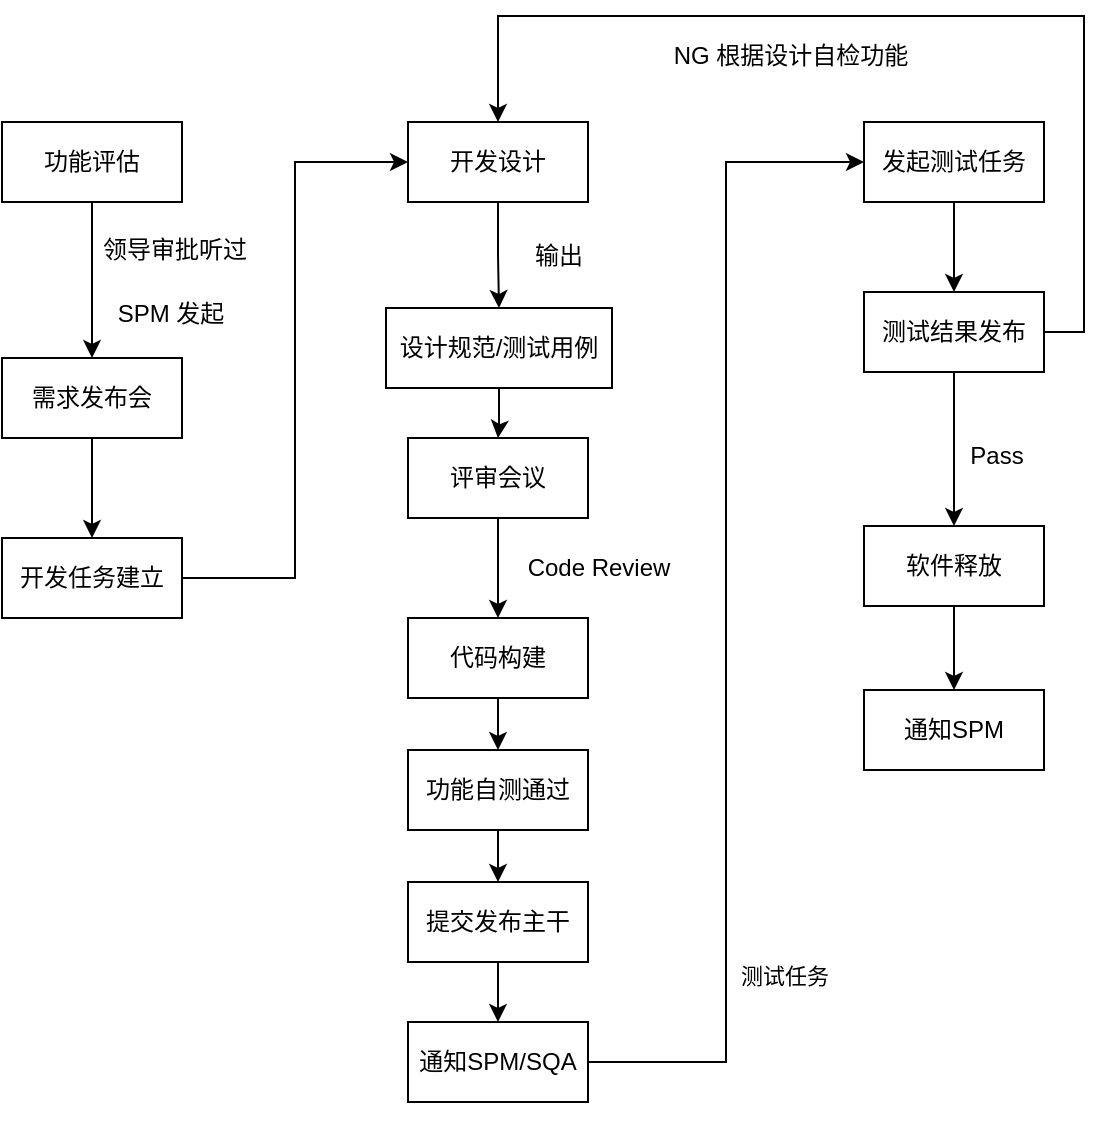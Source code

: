 <mxfile version="21.3.8" type="github">
  <diagram name="第 1 页" id="PrDo3qpW8w90MHWFKIVd">
    <mxGraphModel dx="1376" dy="735" grid="0" gridSize="10" guides="1" tooltips="1" connect="1" arrows="1" fold="1" page="1" pageScale="1" pageWidth="827" pageHeight="1169" math="0" shadow="0">
      <root>
        <mxCell id="0" />
        <mxCell id="1" parent="0" />
        <mxCell id="2ELuZJYcW1GH4kSR9hie-10" style="edgeStyle=orthogonalEdgeStyle;rounded=0;orthogonalLoop=1;jettySize=auto;html=1;exitX=0.5;exitY=1;exitDx=0;exitDy=0;entryX=0.5;entryY=0;entryDx=0;entryDy=0;" edge="1" parent="1" source="2ELuZJYcW1GH4kSR9hie-4" target="2ELuZJYcW1GH4kSR9hie-5">
          <mxGeometry relative="1" as="geometry" />
        </mxCell>
        <mxCell id="2ELuZJYcW1GH4kSR9hie-4" value="开发设计" style="rounded=0;whiteSpace=wrap;html=1;" vertex="1" parent="1">
          <mxGeometry x="297" y="240" width="90" height="40" as="geometry" />
        </mxCell>
        <mxCell id="2ELuZJYcW1GH4kSR9hie-11" style="edgeStyle=orthogonalEdgeStyle;rounded=0;orthogonalLoop=1;jettySize=auto;html=1;entryX=0.5;entryY=0;entryDx=0;entryDy=0;" edge="1" parent="1" source="2ELuZJYcW1GH4kSR9hie-5" target="2ELuZJYcW1GH4kSR9hie-6">
          <mxGeometry relative="1" as="geometry" />
        </mxCell>
        <mxCell id="2ELuZJYcW1GH4kSR9hie-5" value="设计规范/测试用例" style="rounded=0;whiteSpace=wrap;html=1;" vertex="1" parent="1">
          <mxGeometry x="286" y="333" width="113" height="40" as="geometry" />
        </mxCell>
        <mxCell id="2ELuZJYcW1GH4kSR9hie-12" style="edgeStyle=orthogonalEdgeStyle;rounded=0;orthogonalLoop=1;jettySize=auto;html=1;exitX=0.5;exitY=1;exitDx=0;exitDy=0;" edge="1" parent="1" source="2ELuZJYcW1GH4kSR9hie-6" target="2ELuZJYcW1GH4kSR9hie-7">
          <mxGeometry relative="1" as="geometry" />
        </mxCell>
        <mxCell id="2ELuZJYcW1GH4kSR9hie-6" value="评审会议" style="rounded=0;whiteSpace=wrap;html=1;" vertex="1" parent="1">
          <mxGeometry x="297" y="398" width="90" height="40" as="geometry" />
        </mxCell>
        <mxCell id="2ELuZJYcW1GH4kSR9hie-22" style="edgeStyle=orthogonalEdgeStyle;rounded=0;orthogonalLoop=1;jettySize=auto;html=1;exitX=0.5;exitY=1;exitDx=0;exitDy=0;entryX=0.5;entryY=0;entryDx=0;entryDy=0;" edge="1" parent="1" source="2ELuZJYcW1GH4kSR9hie-7" target="2ELuZJYcW1GH4kSR9hie-20">
          <mxGeometry relative="1" as="geometry" />
        </mxCell>
        <mxCell id="2ELuZJYcW1GH4kSR9hie-7" value="代码构建" style="rounded=0;whiteSpace=wrap;html=1;" vertex="1" parent="1">
          <mxGeometry x="297" y="488" width="90" height="40" as="geometry" />
        </mxCell>
        <mxCell id="2ELuZJYcW1GH4kSR9hie-13" value="输出" style="text;html=1;align=center;verticalAlign=middle;resizable=0;points=[];autosize=1;strokeColor=none;fillColor=none;" vertex="1" parent="1">
          <mxGeometry x="347" y="292" width="50" height="30" as="geometry" />
        </mxCell>
        <mxCell id="2ELuZJYcW1GH4kSR9hie-14" value="Code Review" style="text;html=1;align=center;verticalAlign=middle;resizable=0;points=[];autosize=1;strokeColor=none;fillColor=none;" vertex="1" parent="1">
          <mxGeometry x="347" y="448" width="90" height="30" as="geometry" />
        </mxCell>
        <mxCell id="2ELuZJYcW1GH4kSR9hie-25" style="edgeStyle=orthogonalEdgeStyle;rounded=0;orthogonalLoop=1;jettySize=auto;html=1;exitX=0.5;exitY=1;exitDx=0;exitDy=0;entryX=0.5;entryY=0;entryDx=0;entryDy=0;" edge="1" parent="1" source="2ELuZJYcW1GH4kSR9hie-20" target="2ELuZJYcW1GH4kSR9hie-23">
          <mxGeometry relative="1" as="geometry" />
        </mxCell>
        <mxCell id="2ELuZJYcW1GH4kSR9hie-20" value="功能自测通过" style="rounded=0;whiteSpace=wrap;html=1;" vertex="1" parent="1">
          <mxGeometry x="297" y="554" width="90" height="40" as="geometry" />
        </mxCell>
        <mxCell id="2ELuZJYcW1GH4kSR9hie-27" style="edgeStyle=orthogonalEdgeStyle;rounded=0;orthogonalLoop=1;jettySize=auto;html=1;exitX=0.5;exitY=1;exitDx=0;exitDy=0;entryX=0.5;entryY=0;entryDx=0;entryDy=0;" edge="1" parent="1" source="2ELuZJYcW1GH4kSR9hie-23" target="2ELuZJYcW1GH4kSR9hie-24">
          <mxGeometry relative="1" as="geometry" />
        </mxCell>
        <mxCell id="2ELuZJYcW1GH4kSR9hie-23" value="提交发布主干" style="rounded=0;whiteSpace=wrap;html=1;" vertex="1" parent="1">
          <mxGeometry x="297" y="620" width="90" height="40" as="geometry" />
        </mxCell>
        <mxCell id="2ELuZJYcW1GH4kSR9hie-41" style="edgeStyle=orthogonalEdgeStyle;rounded=0;orthogonalLoop=1;jettySize=auto;html=1;exitX=1;exitY=0.5;exitDx=0;exitDy=0;entryX=0;entryY=0.5;entryDx=0;entryDy=0;" edge="1" parent="1" source="2ELuZJYcW1GH4kSR9hie-24" target="2ELuZJYcW1GH4kSR9hie-37">
          <mxGeometry relative="1" as="geometry" />
        </mxCell>
        <mxCell id="2ELuZJYcW1GH4kSR9hie-42" value="测试任务" style="edgeLabel;html=1;align=center;verticalAlign=middle;resizable=0;points=[];" vertex="1" connectable="0" parent="2ELuZJYcW1GH4kSR9hie-41">
          <mxGeometry x="0.236" y="-2" relative="1" as="geometry">
            <mxPoint x="27" y="251" as="offset" />
          </mxGeometry>
        </mxCell>
        <mxCell id="2ELuZJYcW1GH4kSR9hie-24" value="通知SPM/SQA" style="rounded=0;whiteSpace=wrap;html=1;" vertex="1" parent="1">
          <mxGeometry x="297" y="690" width="90" height="40" as="geometry" />
        </mxCell>
        <mxCell id="2ELuZJYcW1GH4kSR9hie-28" style="edgeStyle=orthogonalEdgeStyle;rounded=0;orthogonalLoop=1;jettySize=auto;html=1;exitX=0.5;exitY=1;exitDx=0;exitDy=0;" edge="1" parent="1" source="2ELuZJYcW1GH4kSR9hie-24" target="2ELuZJYcW1GH4kSR9hie-24">
          <mxGeometry relative="1" as="geometry" />
        </mxCell>
        <mxCell id="2ELuZJYcW1GH4kSR9hie-35" style="edgeStyle=orthogonalEdgeStyle;rounded=0;orthogonalLoop=1;jettySize=auto;html=1;exitX=0.5;exitY=1;exitDx=0;exitDy=0;entryX=0.5;entryY=0;entryDx=0;entryDy=0;" edge="1" parent="1" source="2ELuZJYcW1GH4kSR9hie-31" target="2ELuZJYcW1GH4kSR9hie-32">
          <mxGeometry relative="1" as="geometry" />
        </mxCell>
        <mxCell id="2ELuZJYcW1GH4kSR9hie-31" value="功能评估" style="rounded=0;whiteSpace=wrap;html=1;" vertex="1" parent="1">
          <mxGeometry x="94" y="240" width="90" height="40" as="geometry" />
        </mxCell>
        <mxCell id="2ELuZJYcW1GH4kSR9hie-36" style="edgeStyle=orthogonalEdgeStyle;rounded=0;orthogonalLoop=1;jettySize=auto;html=1;exitX=0.5;exitY=1;exitDx=0;exitDy=0;entryX=0.5;entryY=0;entryDx=0;entryDy=0;" edge="1" parent="1" source="2ELuZJYcW1GH4kSR9hie-32" target="2ELuZJYcW1GH4kSR9hie-33">
          <mxGeometry relative="1" as="geometry" />
        </mxCell>
        <mxCell id="2ELuZJYcW1GH4kSR9hie-32" value="需求发布会" style="rounded=0;whiteSpace=wrap;html=1;" vertex="1" parent="1">
          <mxGeometry x="94" y="358" width="90" height="40" as="geometry" />
        </mxCell>
        <mxCell id="2ELuZJYcW1GH4kSR9hie-34" style="edgeStyle=orthogonalEdgeStyle;rounded=0;orthogonalLoop=1;jettySize=auto;html=1;exitX=1;exitY=0.5;exitDx=0;exitDy=0;entryX=0;entryY=0.5;entryDx=0;entryDy=0;" edge="1" parent="1" source="2ELuZJYcW1GH4kSR9hie-33" target="2ELuZJYcW1GH4kSR9hie-4">
          <mxGeometry relative="1" as="geometry" />
        </mxCell>
        <mxCell id="2ELuZJYcW1GH4kSR9hie-33" value="开发任务建立" style="rounded=0;whiteSpace=wrap;html=1;" vertex="1" parent="1">
          <mxGeometry x="94" y="448" width="90" height="40" as="geometry" />
        </mxCell>
        <mxCell id="2ELuZJYcW1GH4kSR9hie-45" style="edgeStyle=orthogonalEdgeStyle;rounded=0;orthogonalLoop=1;jettySize=auto;html=1;exitX=0.5;exitY=1;exitDx=0;exitDy=0;entryX=0.5;entryY=0;entryDx=0;entryDy=0;" edge="1" parent="1" source="2ELuZJYcW1GH4kSR9hie-37" target="2ELuZJYcW1GH4kSR9hie-38">
          <mxGeometry relative="1" as="geometry" />
        </mxCell>
        <mxCell id="2ELuZJYcW1GH4kSR9hie-37" value="发起测试任务" style="rounded=0;whiteSpace=wrap;html=1;" vertex="1" parent="1">
          <mxGeometry x="525" y="240" width="90" height="40" as="geometry" />
        </mxCell>
        <mxCell id="2ELuZJYcW1GH4kSR9hie-47" style="edgeStyle=orthogonalEdgeStyle;rounded=0;orthogonalLoop=1;jettySize=auto;html=1;exitX=0.5;exitY=1;exitDx=0;exitDy=0;entryX=0.5;entryY=0;entryDx=0;entryDy=0;" edge="1" parent="1" source="2ELuZJYcW1GH4kSR9hie-38" target="2ELuZJYcW1GH4kSR9hie-39">
          <mxGeometry relative="1" as="geometry" />
        </mxCell>
        <mxCell id="2ELuZJYcW1GH4kSR9hie-50" style="edgeStyle=orthogonalEdgeStyle;rounded=0;orthogonalLoop=1;jettySize=auto;html=1;exitX=1;exitY=0.5;exitDx=0;exitDy=0;entryX=0.5;entryY=0;entryDx=0;entryDy=0;" edge="1" parent="1" source="2ELuZJYcW1GH4kSR9hie-38" target="2ELuZJYcW1GH4kSR9hie-4">
          <mxGeometry relative="1" as="geometry">
            <Array as="points">
              <mxPoint x="635" y="345" />
              <mxPoint x="635" y="187" />
              <mxPoint x="342" y="187" />
            </Array>
          </mxGeometry>
        </mxCell>
        <mxCell id="2ELuZJYcW1GH4kSR9hie-38" value="测试结果发布" style="rounded=0;whiteSpace=wrap;html=1;" vertex="1" parent="1">
          <mxGeometry x="525" y="325" width="90" height="40" as="geometry" />
        </mxCell>
        <mxCell id="2ELuZJYcW1GH4kSR9hie-48" style="edgeStyle=orthogonalEdgeStyle;rounded=0;orthogonalLoop=1;jettySize=auto;html=1;exitX=0.5;exitY=1;exitDx=0;exitDy=0;entryX=0.5;entryY=0;entryDx=0;entryDy=0;" edge="1" parent="1" source="2ELuZJYcW1GH4kSR9hie-39" target="2ELuZJYcW1GH4kSR9hie-40">
          <mxGeometry relative="1" as="geometry" />
        </mxCell>
        <mxCell id="2ELuZJYcW1GH4kSR9hie-39" value="软件释放" style="rounded=0;whiteSpace=wrap;html=1;" vertex="1" parent="1">
          <mxGeometry x="525" y="442" width="90" height="40" as="geometry" />
        </mxCell>
        <mxCell id="2ELuZJYcW1GH4kSR9hie-40" value="通知SPM" style="rounded=0;whiteSpace=wrap;html=1;" vertex="1" parent="1">
          <mxGeometry x="525" y="524" width="90" height="40" as="geometry" />
        </mxCell>
        <mxCell id="2ELuZJYcW1GH4kSR9hie-43" value="SPM 发起" style="text;html=1;align=center;verticalAlign=middle;resizable=0;points=[];autosize=1;strokeColor=none;fillColor=none;" vertex="1" parent="1">
          <mxGeometry x="142.5" y="322" width="71" height="27" as="geometry" />
        </mxCell>
        <mxCell id="2ELuZJYcW1GH4kSR9hie-44" value="领导审批听过" style="text;html=1;align=center;verticalAlign=middle;resizable=0;points=[];autosize=1;strokeColor=none;fillColor=none;" vertex="1" parent="1">
          <mxGeometry x="135" y="290" width="90" height="27" as="geometry" />
        </mxCell>
        <mxCell id="2ELuZJYcW1GH4kSR9hie-49" value="Pass" style="text;html=1;align=center;verticalAlign=middle;resizable=0;points=[];autosize=1;strokeColor=none;fillColor=none;" vertex="1" parent="1">
          <mxGeometry x="568" y="393.5" width="45" height="27" as="geometry" />
        </mxCell>
        <mxCell id="2ELuZJYcW1GH4kSR9hie-51" value="NG 根据设计自检功能" style="text;html=1;align=center;verticalAlign=middle;resizable=0;points=[];autosize=1;strokeColor=none;fillColor=none;" vertex="1" parent="1">
          <mxGeometry x="420" y="193.5" width="135" height="27" as="geometry" />
        </mxCell>
      </root>
    </mxGraphModel>
  </diagram>
</mxfile>
